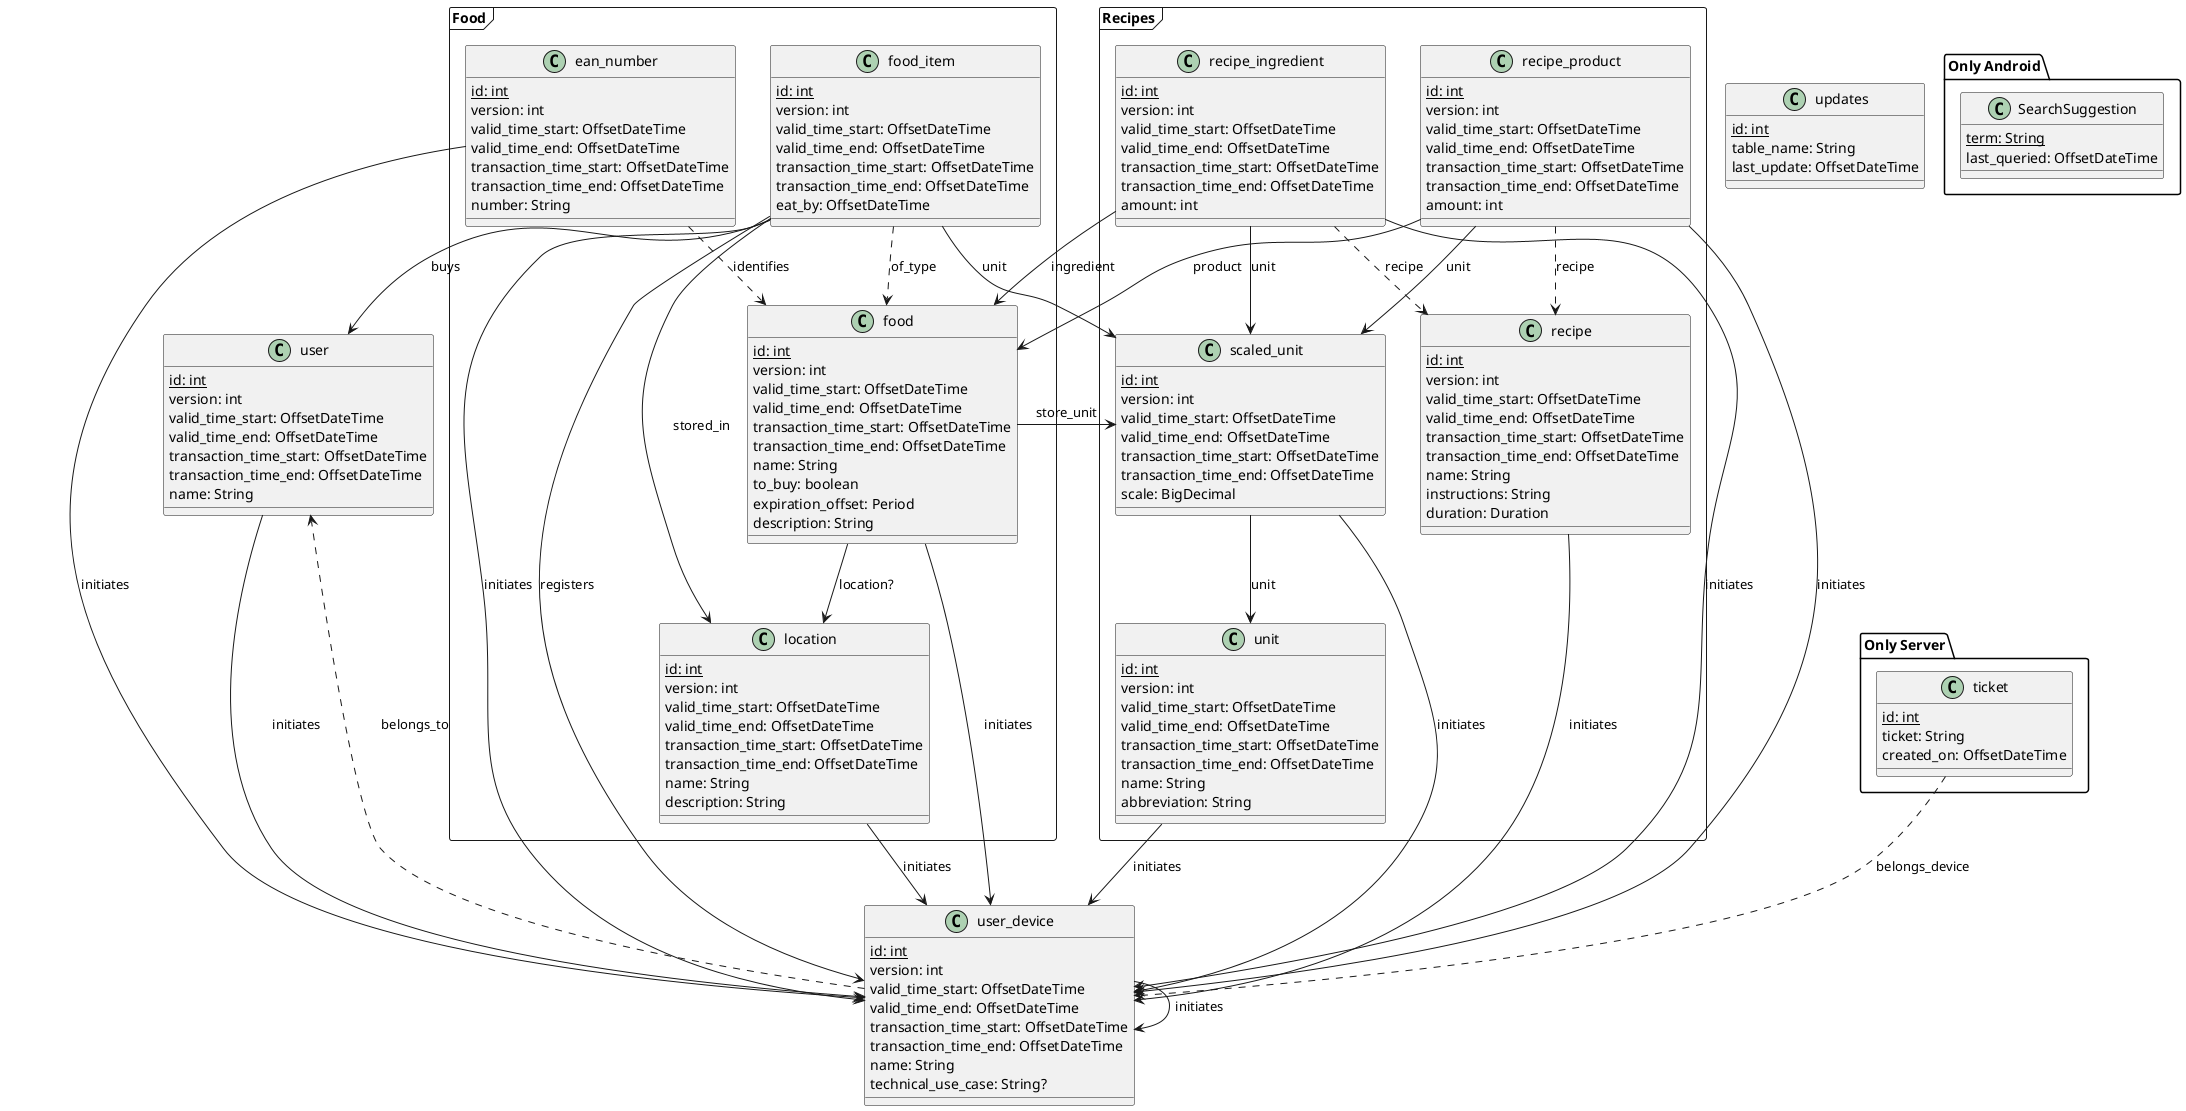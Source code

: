 ' stocks is client-server program to manage a household's food stock
' Copyright (C) 2019  The stocks developers
'
' This file is part of the stocks program suite.
'
' stocks is free software: you can redistribute it and/or modify
' it under the terms of the GNU General Public License as published by
' the Free Software Foundation, either version 3 of the License, or
' (at your option) any later version.
'
' stocks is distributed in the hope that it will be useful,
' but WITHOUT ANY WARRANTY; without even the implied warranty of
' MERCHANTABILITY or FITNESS FOR A PARTICULAR PURPOSE.  See the
' GNU General Public License for more details.
'
' You should have received a copy of the GNU General Public License
' along with this program.  If not, see <https://www.gnu.org/licenses/>.

@startuml

class user {
    {static} id: int
    version: int
    valid_time_start: OffsetDateTime
    valid_time_end: OffsetDateTime
    transaction_time_start: OffsetDateTime
    transaction_time_end: OffsetDateTime
    name: String
}

class user_device {
    {static} id: int
    version: int
    valid_time_start: OffsetDateTime
    valid_time_end: OffsetDateTime
    transaction_time_start: OffsetDateTime
    transaction_time_end: OffsetDateTime
    name: String
    technical_use_case: String?
}

package Food <<Frame>> {

    class location {
        {static} id: int
        version: int
        valid_time_start: OffsetDateTime
        valid_time_end: OffsetDateTime
        transaction_time_start: OffsetDateTime
        transaction_time_end: OffsetDateTime
        name: String
        description: String
    }

    class food {
        {static} id: int
        version: int
        valid_time_start: OffsetDateTime
        valid_time_end: OffsetDateTime
        transaction_time_start: OffsetDateTime
        transaction_time_end: OffsetDateTime
        name: String
        to_buy: boolean
        expiration_offset: Period
        description: String
    }

    class food_item {
        {static} id: int
        version: int
        valid_time_start: OffsetDateTime
        valid_time_end: OffsetDateTime
        transaction_time_start: OffsetDateTime
        transaction_time_end: OffsetDateTime
        eat_by: OffsetDateTime
    }

    class ean_number {
        {static} id: int
        version: int
        valid_time_start: OffsetDateTime
        valid_time_end: OffsetDateTime
        transaction_time_start: OffsetDateTime
        transaction_time_end: OffsetDateTime
        number: String
    }
}

package Recipes <<Frame>> {

    class recipe {
        {static} id: int
        version: int
        valid_time_start: OffsetDateTime
        valid_time_end: OffsetDateTime
        transaction_time_start: OffsetDateTime
        transaction_time_end: OffsetDateTime
        name: String
        instructions: String
        duration: Duration
    }

    class recipe_ingredient {
        {static} id: int
        version: int
        valid_time_start: OffsetDateTime
        valid_time_end: OffsetDateTime
        transaction_time_start: OffsetDateTime
        transaction_time_end: OffsetDateTime
        amount: int
    }

    class recipe_product {
        {static} id: int
        version: int
        valid_time_start: OffsetDateTime
        valid_time_end: OffsetDateTime
        transaction_time_start: OffsetDateTime
        transaction_time_end: OffsetDateTime
        amount: int
    }

    class scaled_unit {
        {static} id: int
        version: int
        valid_time_start: OffsetDateTime
        valid_time_end: OffsetDateTime
        transaction_time_start: OffsetDateTime
        transaction_time_end: OffsetDateTime
        scale: BigDecimal
    }

    class unit {
        {static} id: int
        version: int
        valid_time_start: OffsetDateTime
        valid_time_end: OffsetDateTime
        transaction_time_start: OffsetDateTime
        transaction_time_end: OffsetDateTime
        name: String
        abbreviation: String
    }
}

class updates {
    {static} id: int
    table_name: String
    last_update: OffsetDateTime
}

package "Only Server" {
    class ticket {
        {static} id: int
        ticket: String
        created_on: OffsetDateTime
    }
}

package "Only Android" {
    class SearchSuggestion {
        {static} term: String
        last_queried: OffsetDateTime
    }
}

location --> user_device : initiates
food --> user_device : initiates
user --> user_device : initiates
user_device --> user_device : initiates
food_item --> user_device : initiates
ean_number --> user_device : initiates
recipe --> user_device : initiates
recipe_ingredient --> user_device : initiates
recipe_product --> user_device : initiates
unit --> user_device : initiates
scaled_unit --> user_device : initiates

user_device -[dashed]-> user : belongs_to

ean_number -[dashed]-> food : identifies

food --> location : location?
food --> scaled_unit : store_unit

food_item --> location : stored_in
food_item -[dashed]-> food : of_type
food_item --> user : buys
food_item --> user_device : registers
food_item --> scaled_unit : unit

recipe_ingredient -[dashed]-> recipe : recipe
recipe_ingredient --> food : ingredient
recipe_ingredient --> scaled_unit : unit

recipe_product -[dashed]-> recipe : recipe
recipe_product --> food : product
recipe_product --> scaled_unit : unit

scaled_unit --> unit : unit

ticket -[dashed]-> user_device : belongs_device

@enduml

